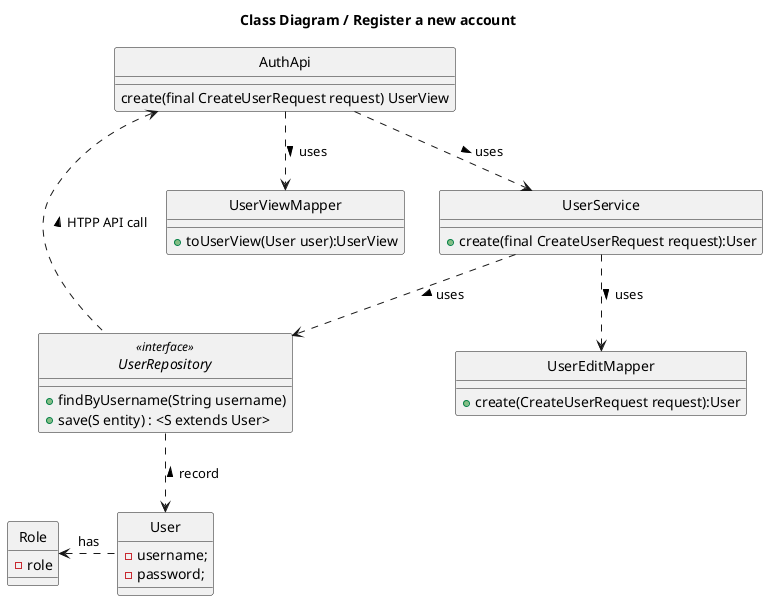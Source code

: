 @startuml
'https://plantuml.com/class-diagram
hide circle
class UserRepository <<interface>>

title Class Diagram / Register a new account



class User{
  - username;
   -password;
}

class Role{
-role
}
class UserViewMapper{
    +toUserView(User user):UserView
}
class AuthApi{
   create(final CreateUserRequest request) UserView
    }
class UserService{
 +create(final CreateUserRequest request):User


}
class UserEditMapper{
    +create(CreateUserRequest request):User
}

interface UserRepository
{
+findByUsername(String username)
+save(S entity) : <S extends User>
}



User..left>Role:has
AuthApi ..> UserService: uses >
UserService ..> UserRepository: uses >
UserRepository ..> User: < record
UserRepository ..left>AuthApi: HTPP API call >
UserService ..> UserEditMapper: uses >
AuthApi..>UserViewMapper: uses >
@enduml